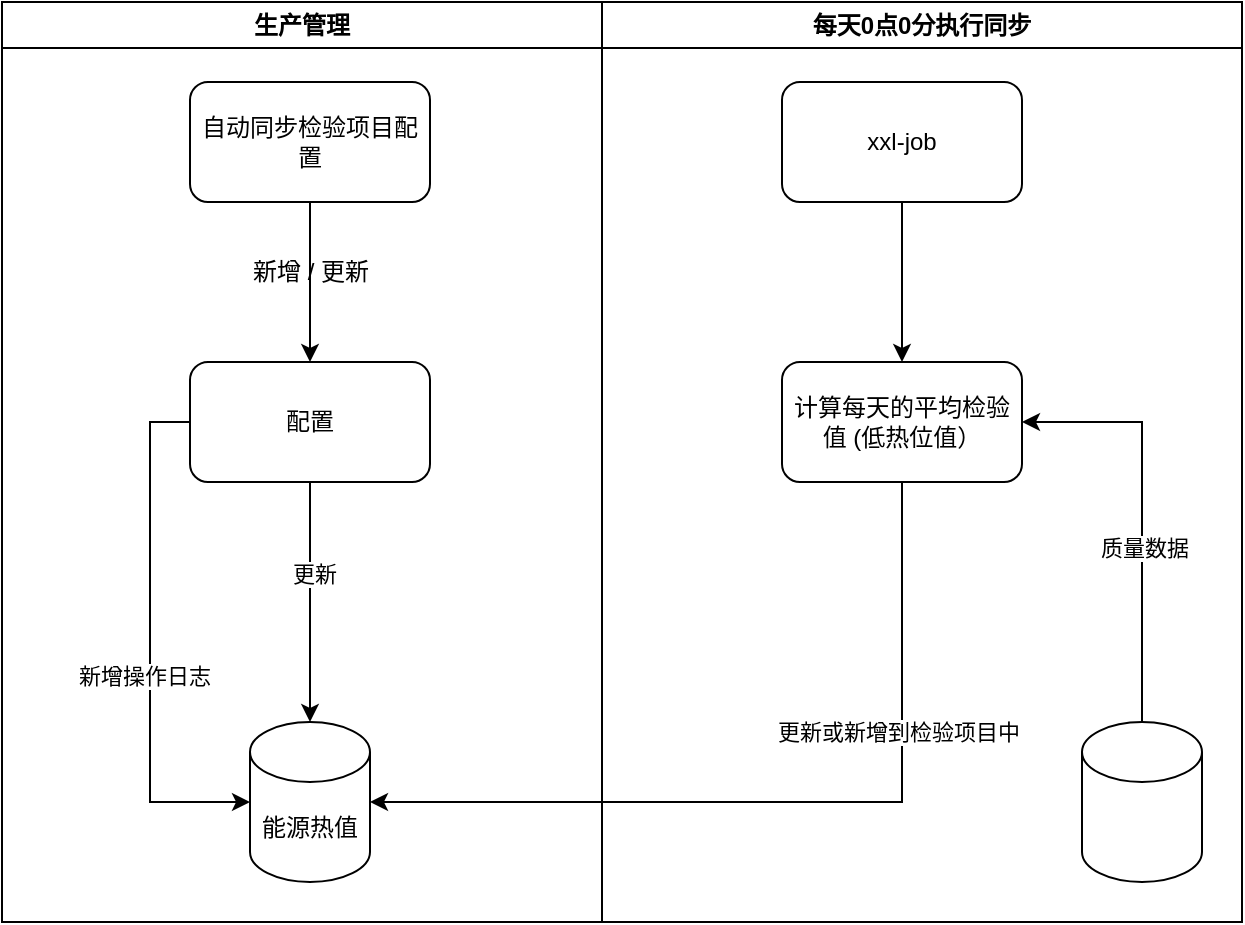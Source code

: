 <mxfile version="20.5.3" type="github">
  <diagram id="Lrq_B5cbt0-HYkro8u6f" name="第 1 页">
    <mxGraphModel dx="1038" dy="579" grid="1" gridSize="10" guides="1" tooltips="1" connect="1" arrows="1" fold="1" page="1" pageScale="1" pageWidth="827" pageHeight="1169" math="0" shadow="0">
      <root>
        <mxCell id="0" />
        <mxCell id="1" parent="0" />
        <mxCell id="pyB7yYGDKb-wKmbRGgdC-3" style="edgeStyle=orthogonalEdgeStyle;rounded=0;orthogonalLoop=1;jettySize=auto;html=1;exitX=0.5;exitY=1;exitDx=0;exitDy=0;" edge="1" parent="1" source="pyB7yYGDKb-wKmbRGgdC-1" target="pyB7yYGDKb-wKmbRGgdC-2">
          <mxGeometry relative="1" as="geometry" />
        </mxCell>
        <mxCell id="pyB7yYGDKb-wKmbRGgdC-1" value="自动同步检验项目配置" style="rounded=1;whiteSpace=wrap;html=1;" vertex="1" parent="1">
          <mxGeometry x="214" y="80" width="120" height="60" as="geometry" />
        </mxCell>
        <mxCell id="pyB7yYGDKb-wKmbRGgdC-12" style="edgeStyle=orthogonalEdgeStyle;rounded=0;orthogonalLoop=1;jettySize=auto;html=1;exitX=0;exitY=0.5;exitDx=0;exitDy=0;entryX=0;entryY=0.5;entryDx=0;entryDy=0;entryPerimeter=0;" edge="1" parent="1" source="pyB7yYGDKb-wKmbRGgdC-2" target="pyB7yYGDKb-wKmbRGgdC-13">
          <mxGeometry relative="1" as="geometry">
            <mxPoint x="170" y="310" as="targetPoint" />
          </mxGeometry>
        </mxCell>
        <mxCell id="pyB7yYGDKb-wKmbRGgdC-14" value="新增操作日志" style="edgeLabel;html=1;align=center;verticalAlign=middle;resizable=0;points=[];" vertex="1" connectable="0" parent="pyB7yYGDKb-wKmbRGgdC-12">
          <mxGeometry x="0.13" y="-3" relative="1" as="geometry">
            <mxPoint as="offset" />
          </mxGeometry>
        </mxCell>
        <mxCell id="pyB7yYGDKb-wKmbRGgdC-16" style="edgeStyle=orthogonalEdgeStyle;rounded=0;orthogonalLoop=1;jettySize=auto;html=1;exitX=0.5;exitY=1;exitDx=0;exitDy=0;entryX=0.5;entryY=0;entryDx=0;entryDy=0;entryPerimeter=0;" edge="1" parent="1" source="pyB7yYGDKb-wKmbRGgdC-2" target="pyB7yYGDKb-wKmbRGgdC-13">
          <mxGeometry relative="1" as="geometry" />
        </mxCell>
        <mxCell id="pyB7yYGDKb-wKmbRGgdC-22" value="更新" style="edgeLabel;html=1;align=center;verticalAlign=middle;resizable=0;points=[];" vertex="1" connectable="0" parent="pyB7yYGDKb-wKmbRGgdC-16">
          <mxGeometry x="-0.23" y="2" relative="1" as="geometry">
            <mxPoint as="offset" />
          </mxGeometry>
        </mxCell>
        <mxCell id="pyB7yYGDKb-wKmbRGgdC-2" value="配置" style="rounded=1;whiteSpace=wrap;html=1;" vertex="1" parent="1">
          <mxGeometry x="214" y="220" width="120" height="60" as="geometry" />
        </mxCell>
        <mxCell id="pyB7yYGDKb-wKmbRGgdC-5" value="生产管理" style="swimlane;whiteSpace=wrap;html=1;" vertex="1" parent="1">
          <mxGeometry x="120" y="40" width="300" height="460" as="geometry" />
        </mxCell>
        <mxCell id="pyB7yYGDKb-wKmbRGgdC-13" value="能源热值" style="shape=cylinder3;whiteSpace=wrap;html=1;boundedLbl=1;backgroundOutline=1;size=15;" vertex="1" parent="pyB7yYGDKb-wKmbRGgdC-5">
          <mxGeometry x="124" y="360" width="60" height="80" as="geometry" />
        </mxCell>
        <mxCell id="pyB7yYGDKb-wKmbRGgdC-4" value="新增 / 更新" style="text;html=1;align=center;verticalAlign=middle;resizable=0;points=[];autosize=1;strokeColor=none;fillColor=none;" vertex="1" parent="pyB7yYGDKb-wKmbRGgdC-5">
          <mxGeometry x="114" y="120" width="80" height="30" as="geometry" />
        </mxCell>
        <mxCell id="pyB7yYGDKb-wKmbRGgdC-7" value="每天0点0分执行同步" style="swimlane;whiteSpace=wrap;html=1;" vertex="1" parent="1">
          <mxGeometry x="420" y="40" width="320" height="460" as="geometry" />
        </mxCell>
        <mxCell id="pyB7yYGDKb-wKmbRGgdC-10" style="edgeStyle=orthogonalEdgeStyle;rounded=0;orthogonalLoop=1;jettySize=auto;html=1;exitX=0.5;exitY=1;exitDx=0;exitDy=0;" edge="1" parent="pyB7yYGDKb-wKmbRGgdC-7" source="pyB7yYGDKb-wKmbRGgdC-8" target="pyB7yYGDKb-wKmbRGgdC-9">
          <mxGeometry relative="1" as="geometry" />
        </mxCell>
        <mxCell id="pyB7yYGDKb-wKmbRGgdC-8" value="xxl-job" style="rounded=1;whiteSpace=wrap;html=1;" vertex="1" parent="pyB7yYGDKb-wKmbRGgdC-7">
          <mxGeometry x="90" y="40" width="120" height="60" as="geometry" />
        </mxCell>
        <mxCell id="pyB7yYGDKb-wKmbRGgdC-9" value="计算每天的平均检验值 (低热位值）" style="rounded=1;whiteSpace=wrap;html=1;" vertex="1" parent="pyB7yYGDKb-wKmbRGgdC-7">
          <mxGeometry x="90" y="180" width="120" height="60" as="geometry" />
        </mxCell>
        <mxCell id="pyB7yYGDKb-wKmbRGgdC-20" style="edgeStyle=orthogonalEdgeStyle;rounded=0;orthogonalLoop=1;jettySize=auto;html=1;exitX=0.5;exitY=0;exitDx=0;exitDy=0;exitPerimeter=0;entryX=1;entryY=0.5;entryDx=0;entryDy=0;" edge="1" parent="pyB7yYGDKb-wKmbRGgdC-7" source="pyB7yYGDKb-wKmbRGgdC-19" target="pyB7yYGDKb-wKmbRGgdC-9">
          <mxGeometry relative="1" as="geometry" />
        </mxCell>
        <mxCell id="pyB7yYGDKb-wKmbRGgdC-21" value="质量数据" style="edgeLabel;html=1;align=center;verticalAlign=middle;resizable=0;points=[];" vertex="1" connectable="0" parent="pyB7yYGDKb-wKmbRGgdC-20">
          <mxGeometry x="-0.171" y="-1" relative="1" as="geometry">
            <mxPoint as="offset" />
          </mxGeometry>
        </mxCell>
        <mxCell id="pyB7yYGDKb-wKmbRGgdC-19" value="" style="shape=cylinder3;whiteSpace=wrap;html=1;boundedLbl=1;backgroundOutline=1;size=15;" vertex="1" parent="pyB7yYGDKb-wKmbRGgdC-7">
          <mxGeometry x="240" y="360" width="60" height="80" as="geometry" />
        </mxCell>
        <mxCell id="pyB7yYGDKb-wKmbRGgdC-17" style="edgeStyle=orthogonalEdgeStyle;rounded=0;orthogonalLoop=1;jettySize=auto;html=1;exitX=0.5;exitY=1;exitDx=0;exitDy=0;entryX=1;entryY=0.5;entryDx=0;entryDy=0;entryPerimeter=0;" edge="1" parent="1" source="pyB7yYGDKb-wKmbRGgdC-9" target="pyB7yYGDKb-wKmbRGgdC-13">
          <mxGeometry relative="1" as="geometry" />
        </mxCell>
        <mxCell id="pyB7yYGDKb-wKmbRGgdC-18" value="更新或新增到检验项目中" style="edgeLabel;html=1;align=center;verticalAlign=middle;resizable=0;points=[];" vertex="1" connectable="0" parent="pyB7yYGDKb-wKmbRGgdC-17">
          <mxGeometry x="-0.416" y="-2" relative="1" as="geometry">
            <mxPoint as="offset" />
          </mxGeometry>
        </mxCell>
      </root>
    </mxGraphModel>
  </diagram>
</mxfile>

